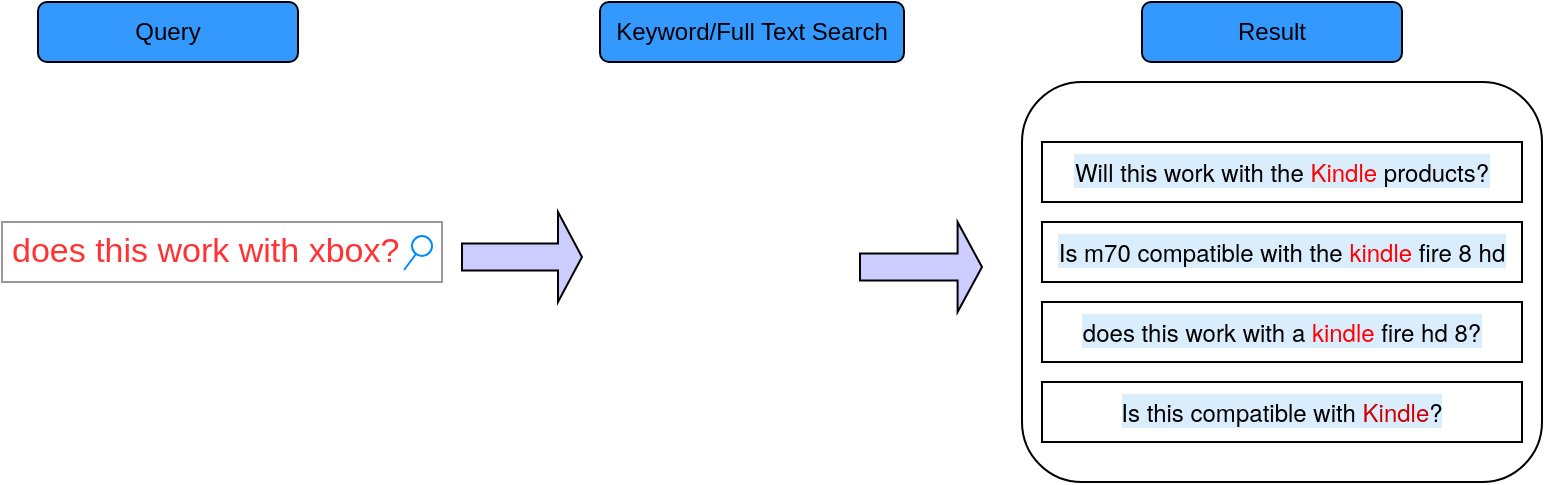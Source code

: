 <mxfile version="20.3.6" type="github">
  <diagram id="7owxcrfFW0S7-pzrNQvk" name="第 1 页">
    <mxGraphModel dx="1042" dy="507" grid="1" gridSize="10" guides="1" tooltips="1" connect="1" arrows="1" fold="1" page="1" pageScale="1" pageWidth="827" pageHeight="1169" math="0" shadow="0">
      <root>
        <mxCell id="0" />
        <mxCell id="1" parent="0" />
        <mxCell id="sSKUDfJgeGCfyQRtqZQT-1" value="&lt;font color=&quot;#ff3333&quot;&gt;does this work with xbox?&lt;/font&gt;" style="strokeWidth=1;shadow=0;dashed=0;align=center;html=1;shape=mxgraph.mockup.forms.searchBox;strokeColor=#999999;mainText=;strokeColor2=#008cff;fontColor=#666666;fontSize=17;align=left;spacingLeft=3;" parent="1" vertex="1">
          <mxGeometry x="20" y="160" width="220" height="30" as="geometry" />
        </mxCell>
        <mxCell id="_r8GeZ9NIP6kNEGULhSm-1" value="" style="rounded=1;whiteSpace=wrap;html=1;" vertex="1" parent="1">
          <mxGeometry x="530" y="90" width="260" height="200" as="geometry" />
        </mxCell>
        <mxCell id="_r8GeZ9NIP6kNEGULhSm-2" value="Result" style="rounded=1;whiteSpace=wrap;html=1;fillColor=#3399FF;" vertex="1" parent="1">
          <mxGeometry x="590" y="50" width="130" height="30" as="geometry" />
        </mxCell>
        <mxCell id="_r8GeZ9NIP6kNEGULhSm-3" value="&lt;span style=&quot;font-family: &amp;quot;Helvetica Neue&amp;quot;, Helvetica, Arial, sans-serif; text-align: right; background-color: rgba(66, 165, 245, 0.2);&quot;&gt;Will this work with the &lt;font color=&quot;#ff0000&quot;&gt;Kindle&lt;/font&gt; products?&lt;/span&gt;" style="rounded=0;whiteSpace=wrap;html=1;" vertex="1" parent="1">
          <mxGeometry x="540" y="120" width="240" height="30" as="geometry" />
        </mxCell>
        <mxCell id="_r8GeZ9NIP6kNEGULhSm-4" value="&lt;span style=&quot;font-family: &amp;quot;Helvetica Neue&amp;quot;, Helvetica, Arial, sans-serif; text-align: right; background-color: rgba(66, 165, 245, 0.2);&quot;&gt;Is m70 compatible with the &lt;font color=&quot;#ff0000&quot;&gt;kindle&lt;/font&gt; fire 8 hd&lt;/span&gt;" style="rounded=0;whiteSpace=wrap;html=1;" vertex="1" parent="1">
          <mxGeometry x="540" y="160" width="240" height="30" as="geometry" />
        </mxCell>
        <mxCell id="_r8GeZ9NIP6kNEGULhSm-5" value="&lt;span style=&quot;font-family: &amp;quot;Helvetica Neue&amp;quot;, Helvetica, Arial, sans-serif; text-align: right; background-color: rgba(66, 165, 245, 0.2);&quot;&gt;does this work with a &lt;font color=&quot;#ff0000&quot;&gt;kindle&lt;/font&gt; fire hd 8?&lt;/span&gt;" style="rounded=0;whiteSpace=wrap;html=1;" vertex="1" parent="1">
          <mxGeometry x="540" y="200" width="240" height="30" as="geometry" />
        </mxCell>
        <mxCell id="_r8GeZ9NIP6kNEGULhSm-6" value="&lt;span style=&quot;font-family: &amp;quot;Helvetica Neue&amp;quot;, Helvetica, Arial, sans-serif; text-align: right; background-color: rgba(66, 165, 245, 0.2);&quot;&gt;Is this compatible with &lt;font color=&quot;#cc0000&quot;&gt;Kindle&lt;/font&gt;?&lt;/span&gt;" style="rounded=0;whiteSpace=wrap;html=1;" vertex="1" parent="1">
          <mxGeometry x="540" y="240" width="240" height="30" as="geometry" />
        </mxCell>
        <mxCell id="_r8GeZ9NIP6kNEGULhSm-7" value="" style="shape=singleArrow;whiteSpace=wrap;html=1;fillColor=#CCCCFF;" vertex="1" parent="1">
          <mxGeometry x="250" y="155" width="60" height="45" as="geometry" />
        </mxCell>
        <mxCell id="_r8GeZ9NIP6kNEGULhSm-8" value="" style="shape=image;verticalLabelPosition=bottom;labelBackgroundColor=default;verticalAlign=top;aspect=fixed;imageAspect=0;image=https://cdn-icons-png.flaticon.com/512/235/235231.png;" vertex="1" parent="1">
          <mxGeometry x="329" y="125" width="110" height="110" as="geometry" />
        </mxCell>
        <mxCell id="_r8GeZ9NIP6kNEGULhSm-10" value="Query" style="rounded=1;whiteSpace=wrap;html=1;fillColor=#3399FF;" vertex="1" parent="1">
          <mxGeometry x="38" y="50" width="130" height="30" as="geometry" />
        </mxCell>
        <mxCell id="_r8GeZ9NIP6kNEGULhSm-11" value="Keyword/Full Text Search" style="rounded=1;whiteSpace=wrap;html=1;fillColor=#3399FF;" vertex="1" parent="1">
          <mxGeometry x="319" y="50" width="152" height="30" as="geometry" />
        </mxCell>
        <mxCell id="_r8GeZ9NIP6kNEGULhSm-12" value="" style="shape=singleArrow;whiteSpace=wrap;html=1;fillColor=#CCCCFF;" vertex="1" parent="1">
          <mxGeometry x="449" y="160" width="61" height="45" as="geometry" />
        </mxCell>
      </root>
    </mxGraphModel>
  </diagram>
</mxfile>

